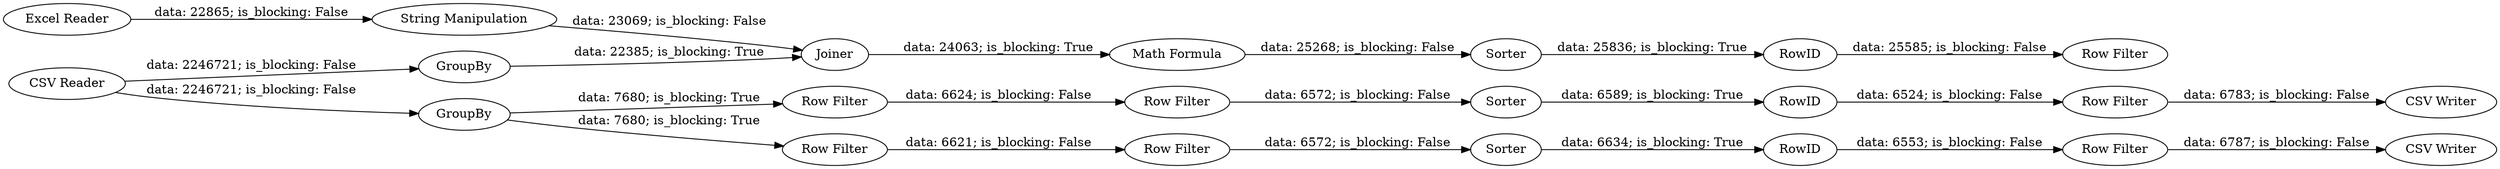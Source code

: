 digraph {
	"2813150244185912738_22" [label="Row Filter"]
	"2813150244185912738_16" [label="CSV Writer"]
	"2813150244185912738_13" [label=Sorter]
	"2813150244185912738_1" [label="CSV Reader"]
	"2813150244185912738_5" [label="Row Filter"]
	"2813150244185912738_19" [label=Joiner]
	"2813150244185912738_17" [label="String Manipulation"]
	"2813150244185912738_9" [label="Row Filter"]
	"2813150244185912738_8" [label=RowID]
	"2813150244185912738_7" [label="Row Filter"]
	"2813150244185912738_11" [label="Row Filter"]
	"2813150244185912738_20" [label="Math Formula"]
	"2813150244185912738_2" [label="Excel Reader"]
	"2813150244185912738_21" [label=Sorter]
	"2813150244185912738_6" [label=Sorter]
	"2813150244185912738_3" [label=GroupBy]
	"2813150244185912738_12" [label="Row Filter"]
	"2813150244185912738_15" [label="Row Filter"]
	"2813150244185912738_10" [label="CSV Writer"]
	"2813150244185912738_14" [label=RowID]
	"2813150244185912738_18" [label=GroupBy]
	"2813150244185912738_23" [label=RowID]
	"2813150244185912738_3" -> "2813150244185912738_5" [label="data: 7680; is_blocking: True"]
	"2813150244185912738_13" -> "2813150244185912738_14" [label="data: 6589; is_blocking: True"]
	"2813150244185912738_14" -> "2813150244185912738_15" [label="data: 6524; is_blocking: False"]
	"2813150244185912738_5" -> "2813150244185912738_7" [label="data: 6621; is_blocking: False"]
	"2813150244185912738_21" -> "2813150244185912738_23" [label="data: 25836; is_blocking: True"]
	"2813150244185912738_20" -> "2813150244185912738_21" [label="data: 25268; is_blocking: False"]
	"2813150244185912738_23" -> "2813150244185912738_22" [label="data: 25585; is_blocking: False"]
	"2813150244185912738_19" -> "2813150244185912738_20" [label="data: 24063; is_blocking: True"]
	"2813150244185912738_2" -> "2813150244185912738_17" [label="data: 22865; is_blocking: False"]
	"2813150244185912738_8" -> "2813150244185912738_9" [label="data: 6553; is_blocking: False"]
	"2813150244185912738_12" -> "2813150244185912738_13" [label="data: 6572; is_blocking: False"]
	"2813150244185912738_3" -> "2813150244185912738_11" [label="data: 7680; is_blocking: True"]
	"2813150244185912738_9" -> "2813150244185912738_10" [label="data: 6787; is_blocking: False"]
	"2813150244185912738_1" -> "2813150244185912738_3" [label="data: 2246721; is_blocking: False"]
	"2813150244185912738_18" -> "2813150244185912738_19" [label="data: 22385; is_blocking: True"]
	"2813150244185912738_7" -> "2813150244185912738_6" [label="data: 6572; is_blocking: False"]
	"2813150244185912738_15" -> "2813150244185912738_16" [label="data: 6783; is_blocking: False"]
	"2813150244185912738_11" -> "2813150244185912738_12" [label="data: 6624; is_blocking: False"]
	"2813150244185912738_6" -> "2813150244185912738_8" [label="data: 6634; is_blocking: True"]
	"2813150244185912738_1" -> "2813150244185912738_18" [label="data: 2246721; is_blocking: False"]
	"2813150244185912738_17" -> "2813150244185912738_19" [label="data: 23069; is_blocking: False"]
	rankdir=LR
}
